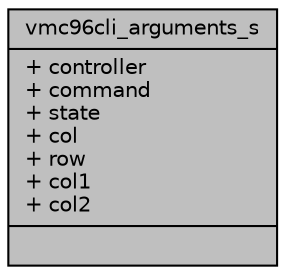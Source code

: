 digraph "vmc96cli_arguments_s"
{
  edge [fontname="Helvetica",fontsize="10",labelfontname="Helvetica",labelfontsize="10"];
  node [fontname="Helvetica",fontsize="10",shape=record];
  Node1 [label="{vmc96cli_arguments_s\n|+ controller\l+ command\l+ state\l+ col\l+ row\l+ col1\l+ col2\l|}",height=0.2,width=0.4,color="black", fillcolor="grey75", style="filled" fontcolor="black"];
}
